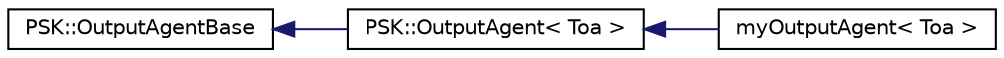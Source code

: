 digraph "Graphical Class Hierarchy"
{
 // INTERACTIVE_SVG=YES
 // LATEX_PDF_SIZE
  edge [fontname="Helvetica",fontsize="10",labelfontname="Helvetica",labelfontsize="10"];
  node [fontname="Helvetica",fontsize="10",shape=record];
  rankdir="LR";
  Node0 [label="PSK::OutputAgentBase",height=0.2,width=0.4,color="black", fillcolor="white", style="filled",URL="$d3/d90/class_p_s_k_1_1_output_agent_base.html",tooltip="bse class for output agent"];
  Node0 -> Node1 [dir="back",color="midnightblue",fontsize="10",style="solid",fontname="Helvetica"];
  Node1 [label="PSK::OutputAgent\< Toa \>",height=0.2,width=0.4,color="black", fillcolor="white", style="filled",URL="$de/d49/class_p_s_k_1_1_output_agent.html",tooltip="Base class for OutputAgents using template for output adaptor."];
  Node1 -> Node2 [dir="back",color="midnightblue",fontsize="10",style="solid",fontname="Helvetica"];
  Node2 [label="myOutputAgent\< Toa \>",height=0.2,width=0.4,color="black", fillcolor="white", style="filled",URL="$d6/de3/classmy_output_agent.html",tooltip=" "];
}
